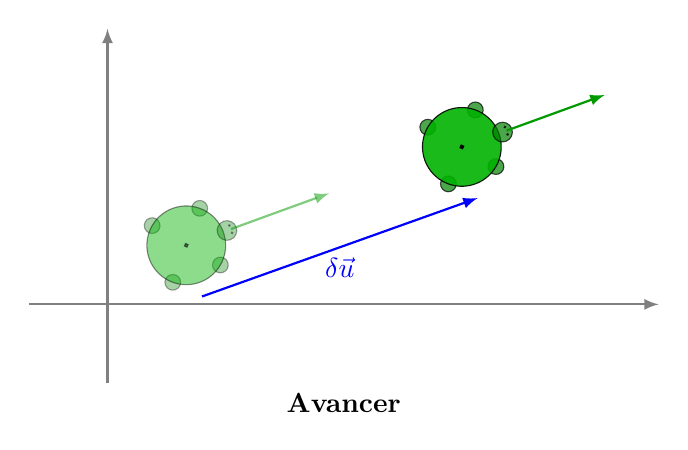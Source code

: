 \begin{tikzpicture}
\newcommand{\tortue}[1]
{
    % Legs
    \draw[fill=green!50!black,opacity=0.7*#1] (50:1) circle (0.2);
    \draw[fill=green!50!black,opacity=0.7*#1] (-50:1) circle (0.2);
    \draw[fill=green!50!black,opacity=0.7*#1] (-130:1) circle (0.2);
    \draw[fill=green!50!black,opacity=0.7*#1] (130:1) circle (0.2);
    % Body
    \draw[fill=green!70!black,opacity=0.9*#1] (0,0) circle (1);
    %Head
    \draw[fill=green!50!black,opacity=0.7*#1] (1.1,0) circle (0.25);
    \draw[fill=black,opacity=0.7*#1] (1.2,0.1) circle (0.02);
    \draw[fill=black,opacity=0.7*#1] (1.2,-0.1) circle (0.02);
}

  \draw[->,>=latex,thick, gray] (-1,0)--(7,0); %node[right,black] {$x$};
  \draw[->,>=latex,thick, gray] (0,-1)--(0,3.5); % node[above,black] {$y$};
  
\begin{scope}[scale=0.5,xshift=2cm,yshift=1.5cm,rotate=20]
  \tortue{0.5}
  \draw[fill=black,opacity=0.5] (0,0) circle (0.05);
   \draw[->,>=latex,thick, green!60!black, shorten >=2pt, shorten <=3pt,opacity=0.5] (1,0) -- ++(3,0);
\end{scope}

\begin{scope}[scale=0.5,xshift=9cm,yshift=4cm,rotate=20]
  \tortue{1.0}
  \draw[fill=black] (0,0) circle (0.05);
   \draw[->,>=latex,thick, green!60!black, shorten >=2pt, shorten <=3pt] (1,0) -- ++(3,0);
\end{scope}

\draw[->,>=latex,blue, thick] (1.2,0.1) -- ++(3.5,1.25) node[midway, below]{$\delta \vec{u}$};

\node at (3,-1.25) {\bf Avancer};

\end{tikzpicture}
